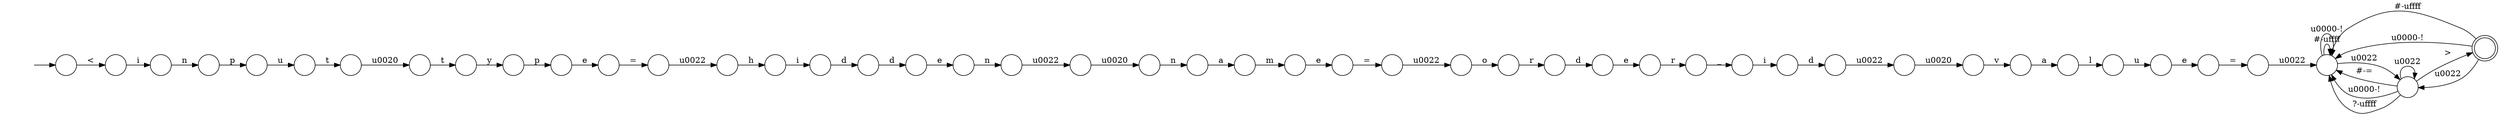 digraph Automaton {
  rankdir = LR;
  0 [shape=circle,label=""];
  0 -> 1 [label="d"]
  1 [shape=circle,label=""];
  1 -> 32 [label="\u0022"]
  2 [shape=circle,label=""];
  2 -> 11 [label="n"]
  3 [shape=circle,label=""];
  3 -> 13 [label="u"]
  4 [shape=circle,label=""];
  4 -> 10 [label="l"]
  5 [shape=circle,label=""];
  5 -> 42 [label="d"]
  6 [shape=circle,label=""];
  6 -> 37 [label="r"]
  7 [shape=circle,label=""];
  7 -> 27 [label="e"]
  8 [shape=circle,label=""];
  8 -> 21 [label="n"]
  9 [shape=circle,label=""];
  9 -> 41 [label="n"]
  10 [shape=circle,label=""];
  10 -> 7 [label="u"]
  11 [shape=circle,label=""];
  11 -> 26 [label="a"]
  12 [shape=circle,label=""];
  12 -> 15 [label="_"]
  13 [shape=circle,label=""];
  13 -> 39 [label="t"]
  14 [shape=circle,label=""];
  14 -> 33 [label="h"]
  15 [shape=circle,label=""];
  15 -> 0 [label="i"]
  16 [shape=circle,label=""];
  16 -> 40 [label="e"]
  17 [shape=circle,label=""];
  initial [shape=plaintext,label=""];
  initial -> 17
  17 -> 20 [label="<"]
  18 [shape=circle,label=""];
  18 -> 24 [label="e"]
  19 [shape=circle,label=""];
  19 -> 6 [label="o"]
  20 [shape=circle,label=""];
  20 -> 9 [label="i"]
  21 [shape=circle,label=""];
  21 -> 46 [label="\u0022"]
  22 [shape=circle,label=""];
  22 -> 25 [label="v"]
  23 [shape=circle,label=""];
  23 -> 30 [label="e"]
  24 [shape=circle,label=""];
  24 -> 12 [label="r"]
  25 [shape=circle,label=""];
  25 -> 4 [label="a"]
  26 [shape=circle,label=""];
  26 -> 16 [label="m"]
  27 [shape=circle,label=""];
  27 -> 44 [label="="]
  28 [shape=circle,label=""];
  28 -> 23 [label="p"]
  29 [shape=doublecircle,label=""];
  29 -> 34 [label="\u0022"]
  29 -> 45 [label="#-\uffff"]
  29 -> 45 [label="\u0000-!"]
  30 [shape=circle,label=""];
  30 -> 36 [label="="]
  31 [shape=circle,label=""];
  31 -> 28 [label="y"]
  32 [shape=circle,label=""];
  32 -> 22 [label="\u0020"]
  33 [shape=circle,label=""];
  33 -> 43 [label="i"]
  34 [shape=circle,label=""];
  34 -> 34 [label="\u0022"]
  34 -> 45 [label="#-="]
  34 -> 45 [label="\u0000-!"]
  34 -> 29 [label=">"]
  34 -> 45 [label="?-\uffff"]
  35 [shape=circle,label=""];
  35 -> 19 [label="\u0022"]
  36 [shape=circle,label=""];
  36 -> 14 [label="\u0022"]
  37 [shape=circle,label=""];
  37 -> 18 [label="d"]
  38 [shape=circle,label=""];
  38 -> 31 [label="t"]
  39 [shape=circle,label=""];
  39 -> 38 [label="\u0020"]
  40 [shape=circle,label=""];
  40 -> 35 [label="="]
  41 [shape=circle,label=""];
  41 -> 3 [label="p"]
  42 [shape=circle,label=""];
  42 -> 8 [label="e"]
  43 [shape=circle,label=""];
  43 -> 5 [label="d"]
  44 [shape=circle,label=""];
  44 -> 45 [label="\u0022"]
  45 [shape=circle,label=""];
  45 -> 34 [label="\u0022"]
  45 -> 45 [label="#-\uffff"]
  45 -> 45 [label="\u0000-!"]
  46 [shape=circle,label=""];
  46 -> 2 [label="\u0020"]
}

